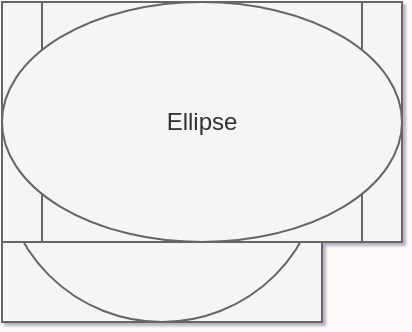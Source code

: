 <mxfile>
  <diagram id="yN9" name="Normal">
    <mxGraphModel dx="0" dy="0" background="#FFFAFA" grid="0" gridSize="10" guides="1" tooltips="1" connect="1" arrows="1" fold="1" page="1" pageScale="1" pageWidth="1169" pageHeight="827" math="0" shadow="1">
      <root>
        <mxCell id="page_root_yN9" parent="yN9"/>
        <mxCell id="node_root_yN9" parent="page_root_yN9"/>
        <mxCell id="yN9-1" value="Square" style="whiteSpace=wrap;html=1;fillColor=#f5f5f5;strokeColor=#666666;fontColor=#333333" vertex="1" parent="node_root_yN9">
          <mxGeometry x="0" y="0" width="160" height="160" as="geometry"/>
        </mxCell>
        <mxCell id="yN9-2" value="Rectangle" style="whiteSpace=wrap;html=1;fillColor=#f5f5f5;strokeColor=#666666;fontColor=#333333" vertex="1" parent="node_root_yN9">
          <mxGeometry x="0" y="0" width="200" height="120" as="geometry"/>
        </mxCell>
        <mxCell id="yN9-3" value="Rectangle (Rounded)" style="whiteSpace=wrap;html=1;rounded=1;fillColor=#f5f5f5;strokeColor=#666666;fontColor=#333333" vertex="1" parent="node_root_yN9">
          <mxGeometry x="0" y="0" width="200" height="120" as="geometry"/>
        </mxCell>
        <mxCell id="yN9-4" value="Circle" style="whiteSpace=wrap;html=1;fillColor=#f5f5f5;strokeColor=#666666;fontColor=#333333;ellipse" vertex="1" parent="node_root_yN9">
          <mxGeometry x="0" y="0" width="160" height="160" as="geometry"/>
        </mxCell>
        <mxCell id="yN9-5" value="Process" style="whiteSpace=wrap;html=1;fillColor=#f5f5f5;strokeColor=#666666;fontColor=#333333;shape=process" vertex="1" parent="node_root_yN9">
          <mxGeometry x="0" y="0" width="200" height="120" as="geometry"/>
        </mxCell>
        <mxCell id="yN9-6" value="Ellipse" style="whiteSpace=wrap;html=1;fillColor=#f5f5f5;strokeColor=#666666;fontColor=#333333;ellipse" vertex="1" parent="node_root_yN9">
          <mxGeometry x="0" y="0" width="200" height="120" as="geometry"/>
        </mxCell>
      </root>
    </mxGraphModel>
  </diagram>
  <diagram id="5cN" name="Sketch">
    <mxGraphModel dx="0" dy="0" background="#FFFAFA" grid="0" gridSize="10" guides="1" tooltips="1" connect="1" arrows="1" fold="1" page="1" pageScale="1" pageWidth="1169" pageHeight="827" math="0" shadow="0">
      <root>
        <mxCell id="page_root_5cN" parent="5cN"/>
        <mxCell id="node_root_5cN" parent="page_root_5cN"/>
        <mxCell id="5cN-1" value="" style="whiteSpace=wrap;html=1;sketch=1;fillColor=#f5f5f5;strokeColor=#666666;fontColor=#333333" vertex="1" parent="node_root_5cN">
          <mxGeometry x="0" y="0" width="160" height="160" as="geometry"/>
        </mxCell>
        <mxCell id="5cN-2" value="" style="whiteSpace=wrap;html=1;sketch=1;fillColor=#f5f5f5;strokeColor=#666666;fontColor=#333333" vertex="1" parent="node_root_5cN">
          <mxGeometry x="0" y="0" width="200" height="120" as="geometry"/>
        </mxCell>
        <mxCell id="5cN-3" value="" style="whiteSpace=wrap;html=1;rounded=1;sketch=1;fillColor=#f5f5f5;strokeColor=#666666;fontColor=#333333" vertex="1" parent="node_root_5cN">
          <mxGeometry x="0" y="0" width="200" height="120" as="geometry"/>
        </mxCell>
      </root>
    </mxGraphModel>
  </diagram>
</mxfile>